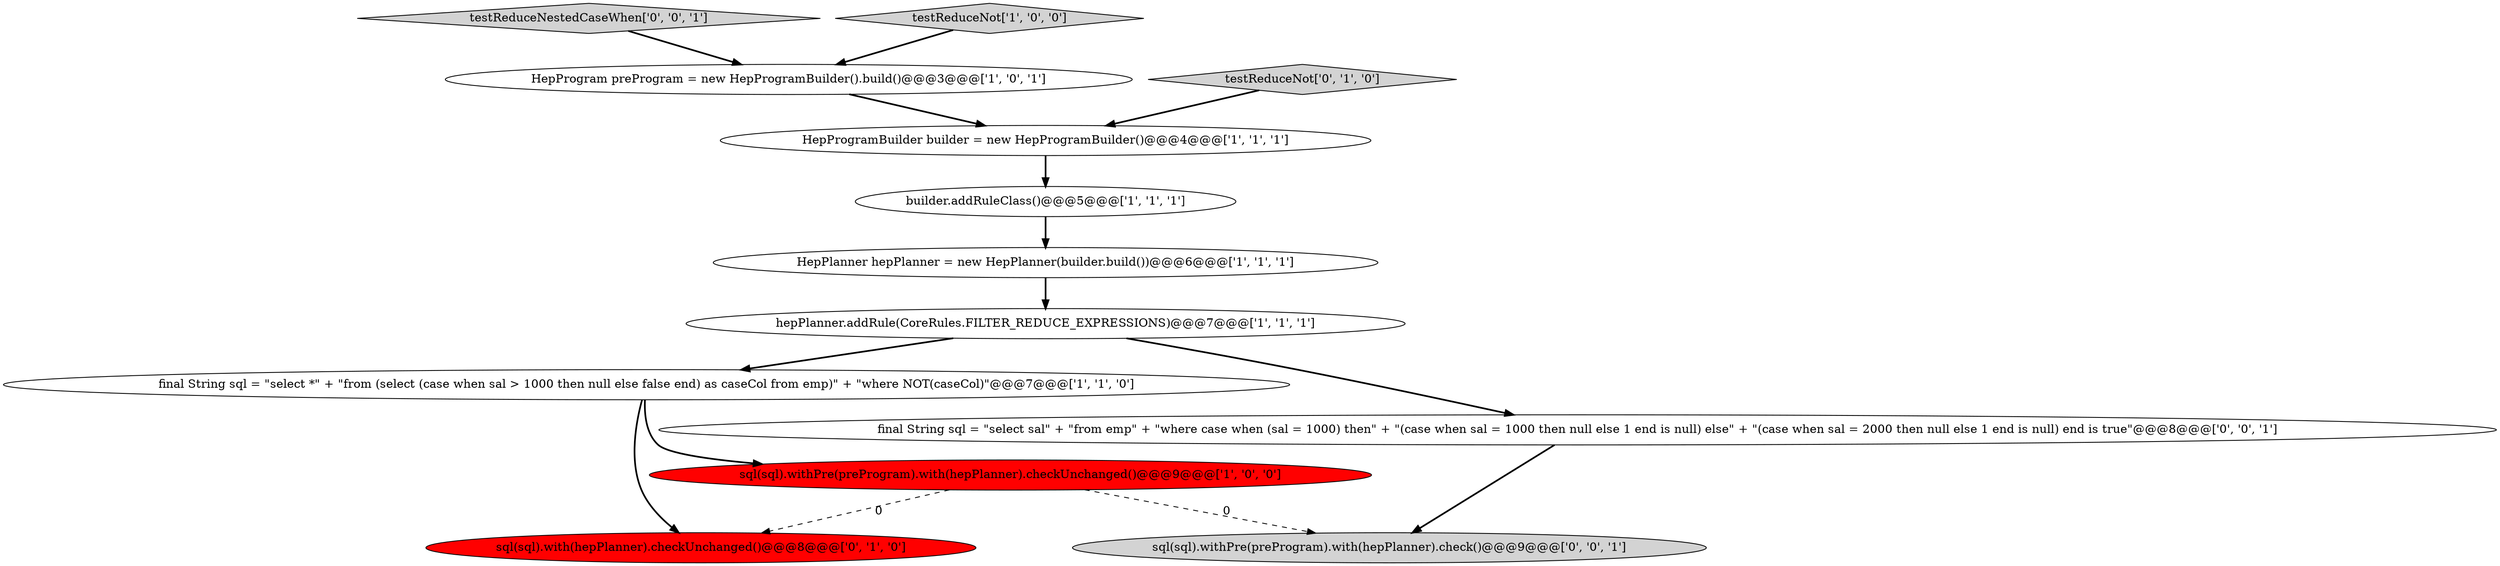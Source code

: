 digraph {
9 [style = filled, label = "sql(sql).with(hepPlanner).checkUnchanged()@@@8@@@['0', '1', '0']", fillcolor = red, shape = ellipse image = "AAA1AAABBB2BBB"];
4 [style = filled, label = "builder.addRuleClass()@@@5@@@['1', '1', '1']", fillcolor = white, shape = ellipse image = "AAA0AAABBB1BBB"];
3 [style = filled, label = "final String sql = \"select *\" + \"from (select (case when sal > 1000 then null else false end) as caseCol from emp)\" + \"where NOT(caseCol)\"@@@7@@@['1', '1', '0']", fillcolor = white, shape = ellipse image = "AAA0AAABBB1BBB"];
11 [style = filled, label = "final String sql = \"select sal\" + \"from emp\" + \"where case when (sal = 1000) then\" + \"(case when sal = 1000 then null else 1 end is null) else\" + \"(case when sal = 2000 then null else 1 end is null) end is true\"@@@8@@@['0', '0', '1']", fillcolor = white, shape = ellipse image = "AAA0AAABBB3BBB"];
1 [style = filled, label = "HepProgramBuilder builder = new HepProgramBuilder()@@@4@@@['1', '1', '1']", fillcolor = white, shape = ellipse image = "AAA0AAABBB1BBB"];
0 [style = filled, label = "HepProgram preProgram = new HepProgramBuilder().build()@@@3@@@['1', '0', '1']", fillcolor = white, shape = ellipse image = "AAA0AAABBB1BBB"];
8 [style = filled, label = "testReduceNot['0', '1', '0']", fillcolor = lightgray, shape = diamond image = "AAA0AAABBB2BBB"];
7 [style = filled, label = "sql(sql).withPre(preProgram).with(hepPlanner).checkUnchanged()@@@9@@@['1', '0', '0']", fillcolor = red, shape = ellipse image = "AAA1AAABBB1BBB"];
10 [style = filled, label = "testReduceNestedCaseWhen['0', '0', '1']", fillcolor = lightgray, shape = diamond image = "AAA0AAABBB3BBB"];
12 [style = filled, label = "sql(sql).withPre(preProgram).with(hepPlanner).check()@@@9@@@['0', '0', '1']", fillcolor = lightgray, shape = ellipse image = "AAA0AAABBB3BBB"];
2 [style = filled, label = "hepPlanner.addRule(CoreRules.FILTER_REDUCE_EXPRESSIONS)@@@7@@@['1', '1', '1']", fillcolor = white, shape = ellipse image = "AAA0AAABBB1BBB"];
6 [style = filled, label = "testReduceNot['1', '0', '0']", fillcolor = lightgray, shape = diamond image = "AAA0AAABBB1BBB"];
5 [style = filled, label = "HepPlanner hepPlanner = new HepPlanner(builder.build())@@@6@@@['1', '1', '1']", fillcolor = white, shape = ellipse image = "AAA0AAABBB1BBB"];
7->12 [style = dashed, label="0"];
3->9 [style = bold, label=""];
8->1 [style = bold, label=""];
5->2 [style = bold, label=""];
1->4 [style = bold, label=""];
11->12 [style = bold, label=""];
6->0 [style = bold, label=""];
3->7 [style = bold, label=""];
7->9 [style = dashed, label="0"];
4->5 [style = bold, label=""];
0->1 [style = bold, label=""];
2->11 [style = bold, label=""];
10->0 [style = bold, label=""];
2->3 [style = bold, label=""];
}
